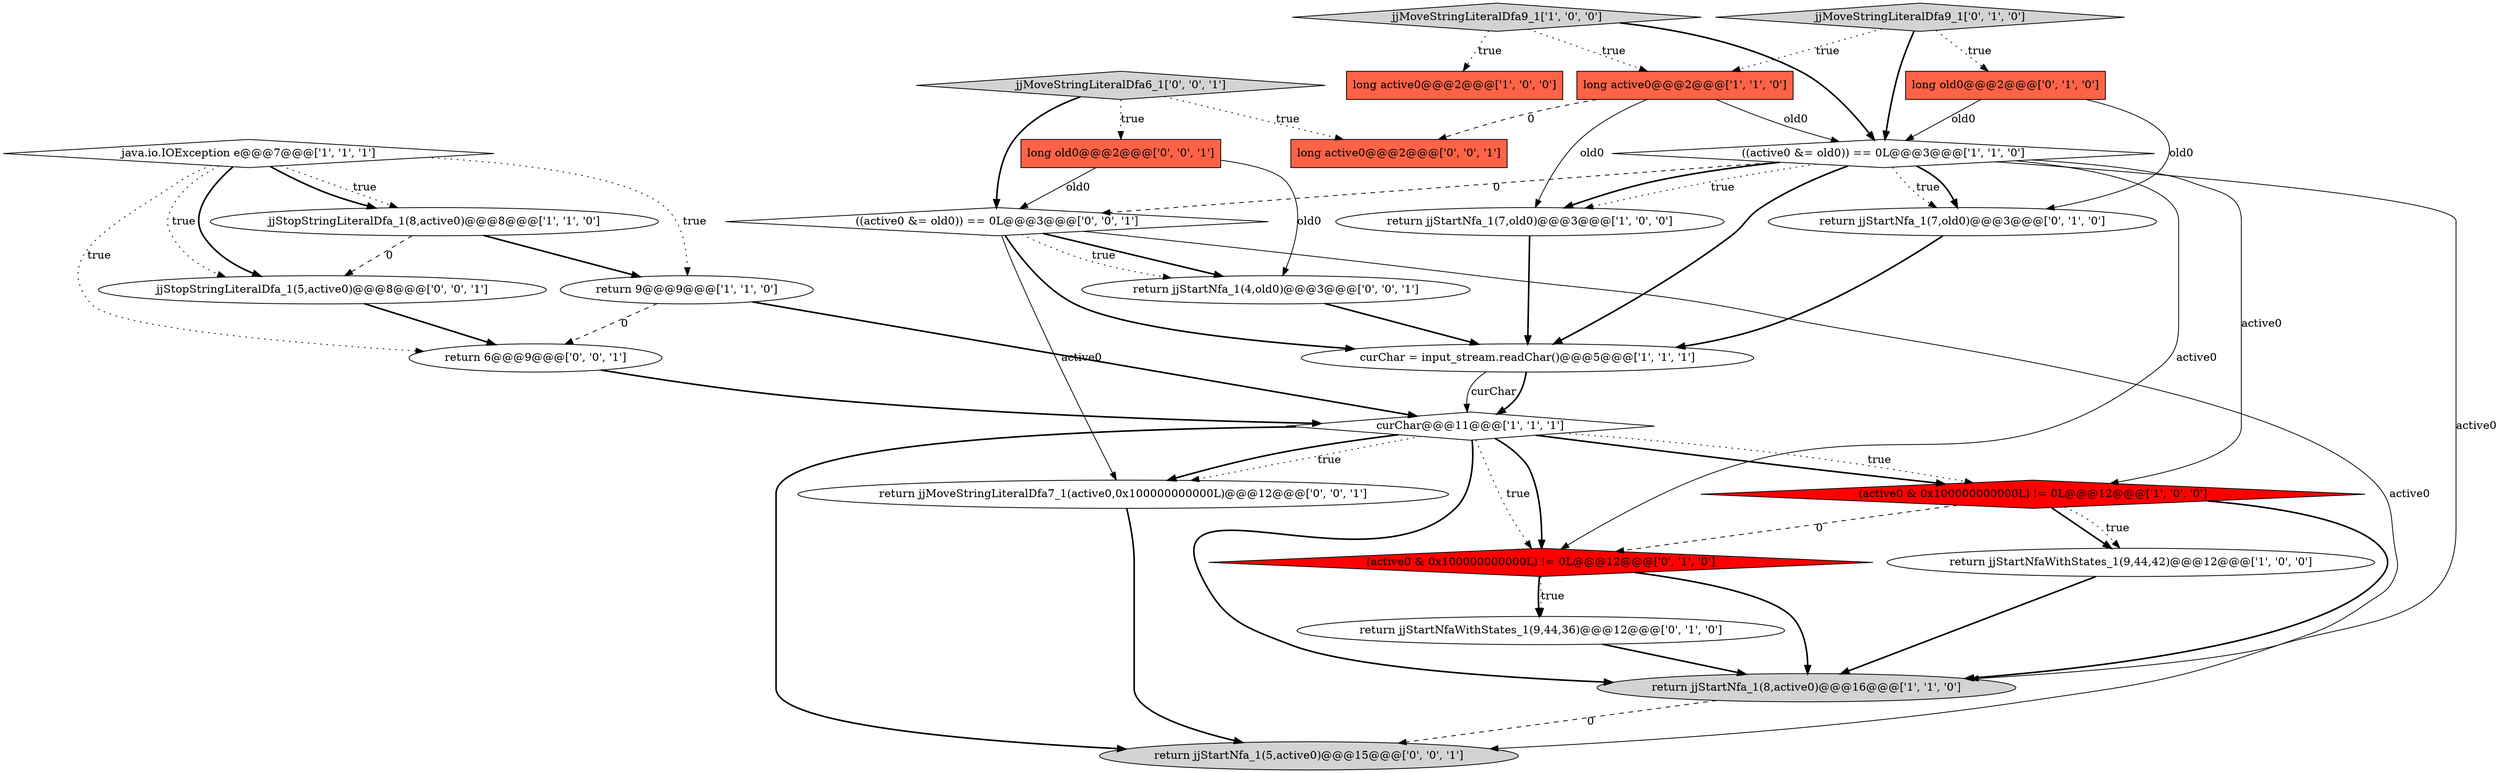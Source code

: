 digraph {
1 [style = filled, label = "long active0@@@2@@@['1', '0', '0']", fillcolor = tomato, shape = box image = "AAA0AAABBB1BBB"];
0 [style = filled, label = "return jjStartNfa_1(8,active0)@@@16@@@['1', '1', '0']", fillcolor = lightgray, shape = ellipse image = "AAA0AAABBB1BBB"];
14 [style = filled, label = "return jjStartNfa_1(7,old0)@@@3@@@['0', '1', '0']", fillcolor = white, shape = ellipse image = "AAA0AAABBB2BBB"];
22 [style = filled, label = "return jjStartNfa_1(5,active0)@@@15@@@['0', '0', '1']", fillcolor = lightgray, shape = ellipse image = "AAA0AAABBB3BBB"];
23 [style = filled, label = "jjMoveStringLiteralDfa6_1['0', '0', '1']", fillcolor = lightgray, shape = diamond image = "AAA0AAABBB3BBB"];
21 [style = filled, label = "long active0@@@2@@@['0', '0', '1']", fillcolor = tomato, shape = box image = "AAA0AAABBB3BBB"];
10 [style = filled, label = "curChar@@@11@@@['1', '1', '1']", fillcolor = white, shape = diamond image = "AAA0AAABBB1BBB"];
17 [style = filled, label = "jjMoveStringLiteralDfa9_1['0', '1', '0']", fillcolor = lightgray, shape = diamond image = "AAA0AAABBB2BBB"];
6 [style = filled, label = "java.io.IOException e@@@7@@@['1', '1', '1']", fillcolor = white, shape = diamond image = "AAA0AAABBB1BBB"];
3 [style = filled, label = "return jjStartNfaWithStates_1(9,44,42)@@@12@@@['1', '0', '0']", fillcolor = white, shape = ellipse image = "AAA0AAABBB1BBB"];
19 [style = filled, label = "long old0@@@2@@@['0', '0', '1']", fillcolor = tomato, shape = box image = "AAA0AAABBB3BBB"];
20 [style = filled, label = "return jjStartNfa_1(4,old0)@@@3@@@['0', '0', '1']", fillcolor = white, shape = ellipse image = "AAA0AAABBB3BBB"];
18 [style = filled, label = "jjStopStringLiteralDfa_1(5,active0)@@@8@@@['0', '0', '1']", fillcolor = white, shape = ellipse image = "AAA0AAABBB3BBB"];
7 [style = filled, label = "jjStopStringLiteralDfa_1(8,active0)@@@8@@@['1', '1', '0']", fillcolor = white, shape = ellipse image = "AAA0AAABBB1BBB"];
26 [style = filled, label = "((active0 &= old0)) == 0L@@@3@@@['0', '0', '1']", fillcolor = white, shape = diamond image = "AAA0AAABBB3BBB"];
5 [style = filled, label = "((active0 &= old0)) == 0L@@@3@@@['1', '1', '0']", fillcolor = white, shape = diamond image = "AAA0AAABBB1BBB"];
11 [style = filled, label = "(active0 & 0x100000000000L) != 0L@@@12@@@['1', '0', '0']", fillcolor = red, shape = diamond image = "AAA1AAABBB1BBB"];
12 [style = filled, label = "return 9@@@9@@@['1', '1', '0']", fillcolor = white, shape = ellipse image = "AAA0AAABBB1BBB"];
8 [style = filled, label = "long active0@@@2@@@['1', '1', '0']", fillcolor = tomato, shape = box image = "AAA0AAABBB1BBB"];
15 [style = filled, label = "long old0@@@2@@@['0', '1', '0']", fillcolor = tomato, shape = box image = "AAA0AAABBB2BBB"];
13 [style = filled, label = "return jjStartNfaWithStates_1(9,44,36)@@@12@@@['0', '1', '0']", fillcolor = white, shape = ellipse image = "AAA0AAABBB2BBB"];
2 [style = filled, label = "jjMoveStringLiteralDfa9_1['1', '0', '0']", fillcolor = lightgray, shape = diamond image = "AAA0AAABBB1BBB"];
16 [style = filled, label = "(active0 & 0x100000000000L) != 0L@@@12@@@['0', '1', '0']", fillcolor = red, shape = diamond image = "AAA1AAABBB2BBB"];
9 [style = filled, label = "curChar = input_stream.readChar()@@@5@@@['1', '1', '1']", fillcolor = white, shape = ellipse image = "AAA0AAABBB1BBB"];
4 [style = filled, label = "return jjStartNfa_1(7,old0)@@@3@@@['1', '0', '0']", fillcolor = white, shape = ellipse image = "AAA0AAABBB1BBB"];
24 [style = filled, label = "return 6@@@9@@@['0', '0', '1']", fillcolor = white, shape = ellipse image = "AAA0AAABBB3BBB"];
25 [style = filled, label = "return jjMoveStringLiteralDfa7_1(active0,0x100000000000L)@@@12@@@['0', '0', '1']", fillcolor = white, shape = ellipse image = "AAA0AAABBB3BBB"];
24->10 [style = bold, label=""];
10->22 [style = bold, label=""];
4->9 [style = bold, label=""];
5->14 [style = dotted, label="true"];
6->24 [style = dotted, label="true"];
17->5 [style = bold, label=""];
16->13 [style = bold, label=""];
16->0 [style = bold, label=""];
18->24 [style = bold, label=""];
8->4 [style = solid, label="old0"];
7->18 [style = dashed, label="0"];
5->9 [style = bold, label=""];
16->13 [style = dotted, label="true"];
26->22 [style = solid, label="active0"];
20->9 [style = bold, label=""];
7->12 [style = bold, label=""];
25->22 [style = bold, label=""];
11->16 [style = dashed, label="0"];
5->26 [style = dashed, label="0"];
6->18 [style = bold, label=""];
9->10 [style = solid, label="curChar"];
23->21 [style = dotted, label="true"];
23->26 [style = bold, label=""];
26->20 [style = bold, label=""];
26->20 [style = dotted, label="true"];
26->9 [style = bold, label=""];
23->19 [style = dotted, label="true"];
9->10 [style = bold, label=""];
5->14 [style = bold, label=""];
8->21 [style = dashed, label="0"];
0->22 [style = dashed, label="0"];
5->4 [style = dotted, label="true"];
3->0 [style = bold, label=""];
15->5 [style = solid, label="old0"];
5->11 [style = solid, label="active0"];
17->8 [style = dotted, label="true"];
10->25 [style = dotted, label="true"];
12->10 [style = bold, label=""];
17->15 [style = dotted, label="true"];
6->18 [style = dotted, label="true"];
11->0 [style = bold, label=""];
10->16 [style = bold, label=""];
26->25 [style = solid, label="active0"];
10->11 [style = dotted, label="true"];
11->3 [style = bold, label=""];
19->26 [style = solid, label="old0"];
2->1 [style = dotted, label="true"];
10->25 [style = bold, label=""];
12->24 [style = dashed, label="0"];
5->4 [style = bold, label=""];
10->0 [style = bold, label=""];
6->7 [style = dotted, label="true"];
5->16 [style = solid, label="active0"];
8->5 [style = solid, label="old0"];
13->0 [style = bold, label=""];
14->9 [style = bold, label=""];
6->12 [style = dotted, label="true"];
15->14 [style = solid, label="old0"];
6->7 [style = bold, label=""];
5->0 [style = solid, label="active0"];
11->3 [style = dotted, label="true"];
10->16 [style = dotted, label="true"];
2->8 [style = dotted, label="true"];
2->5 [style = bold, label=""];
19->20 [style = solid, label="old0"];
10->11 [style = bold, label=""];
}
